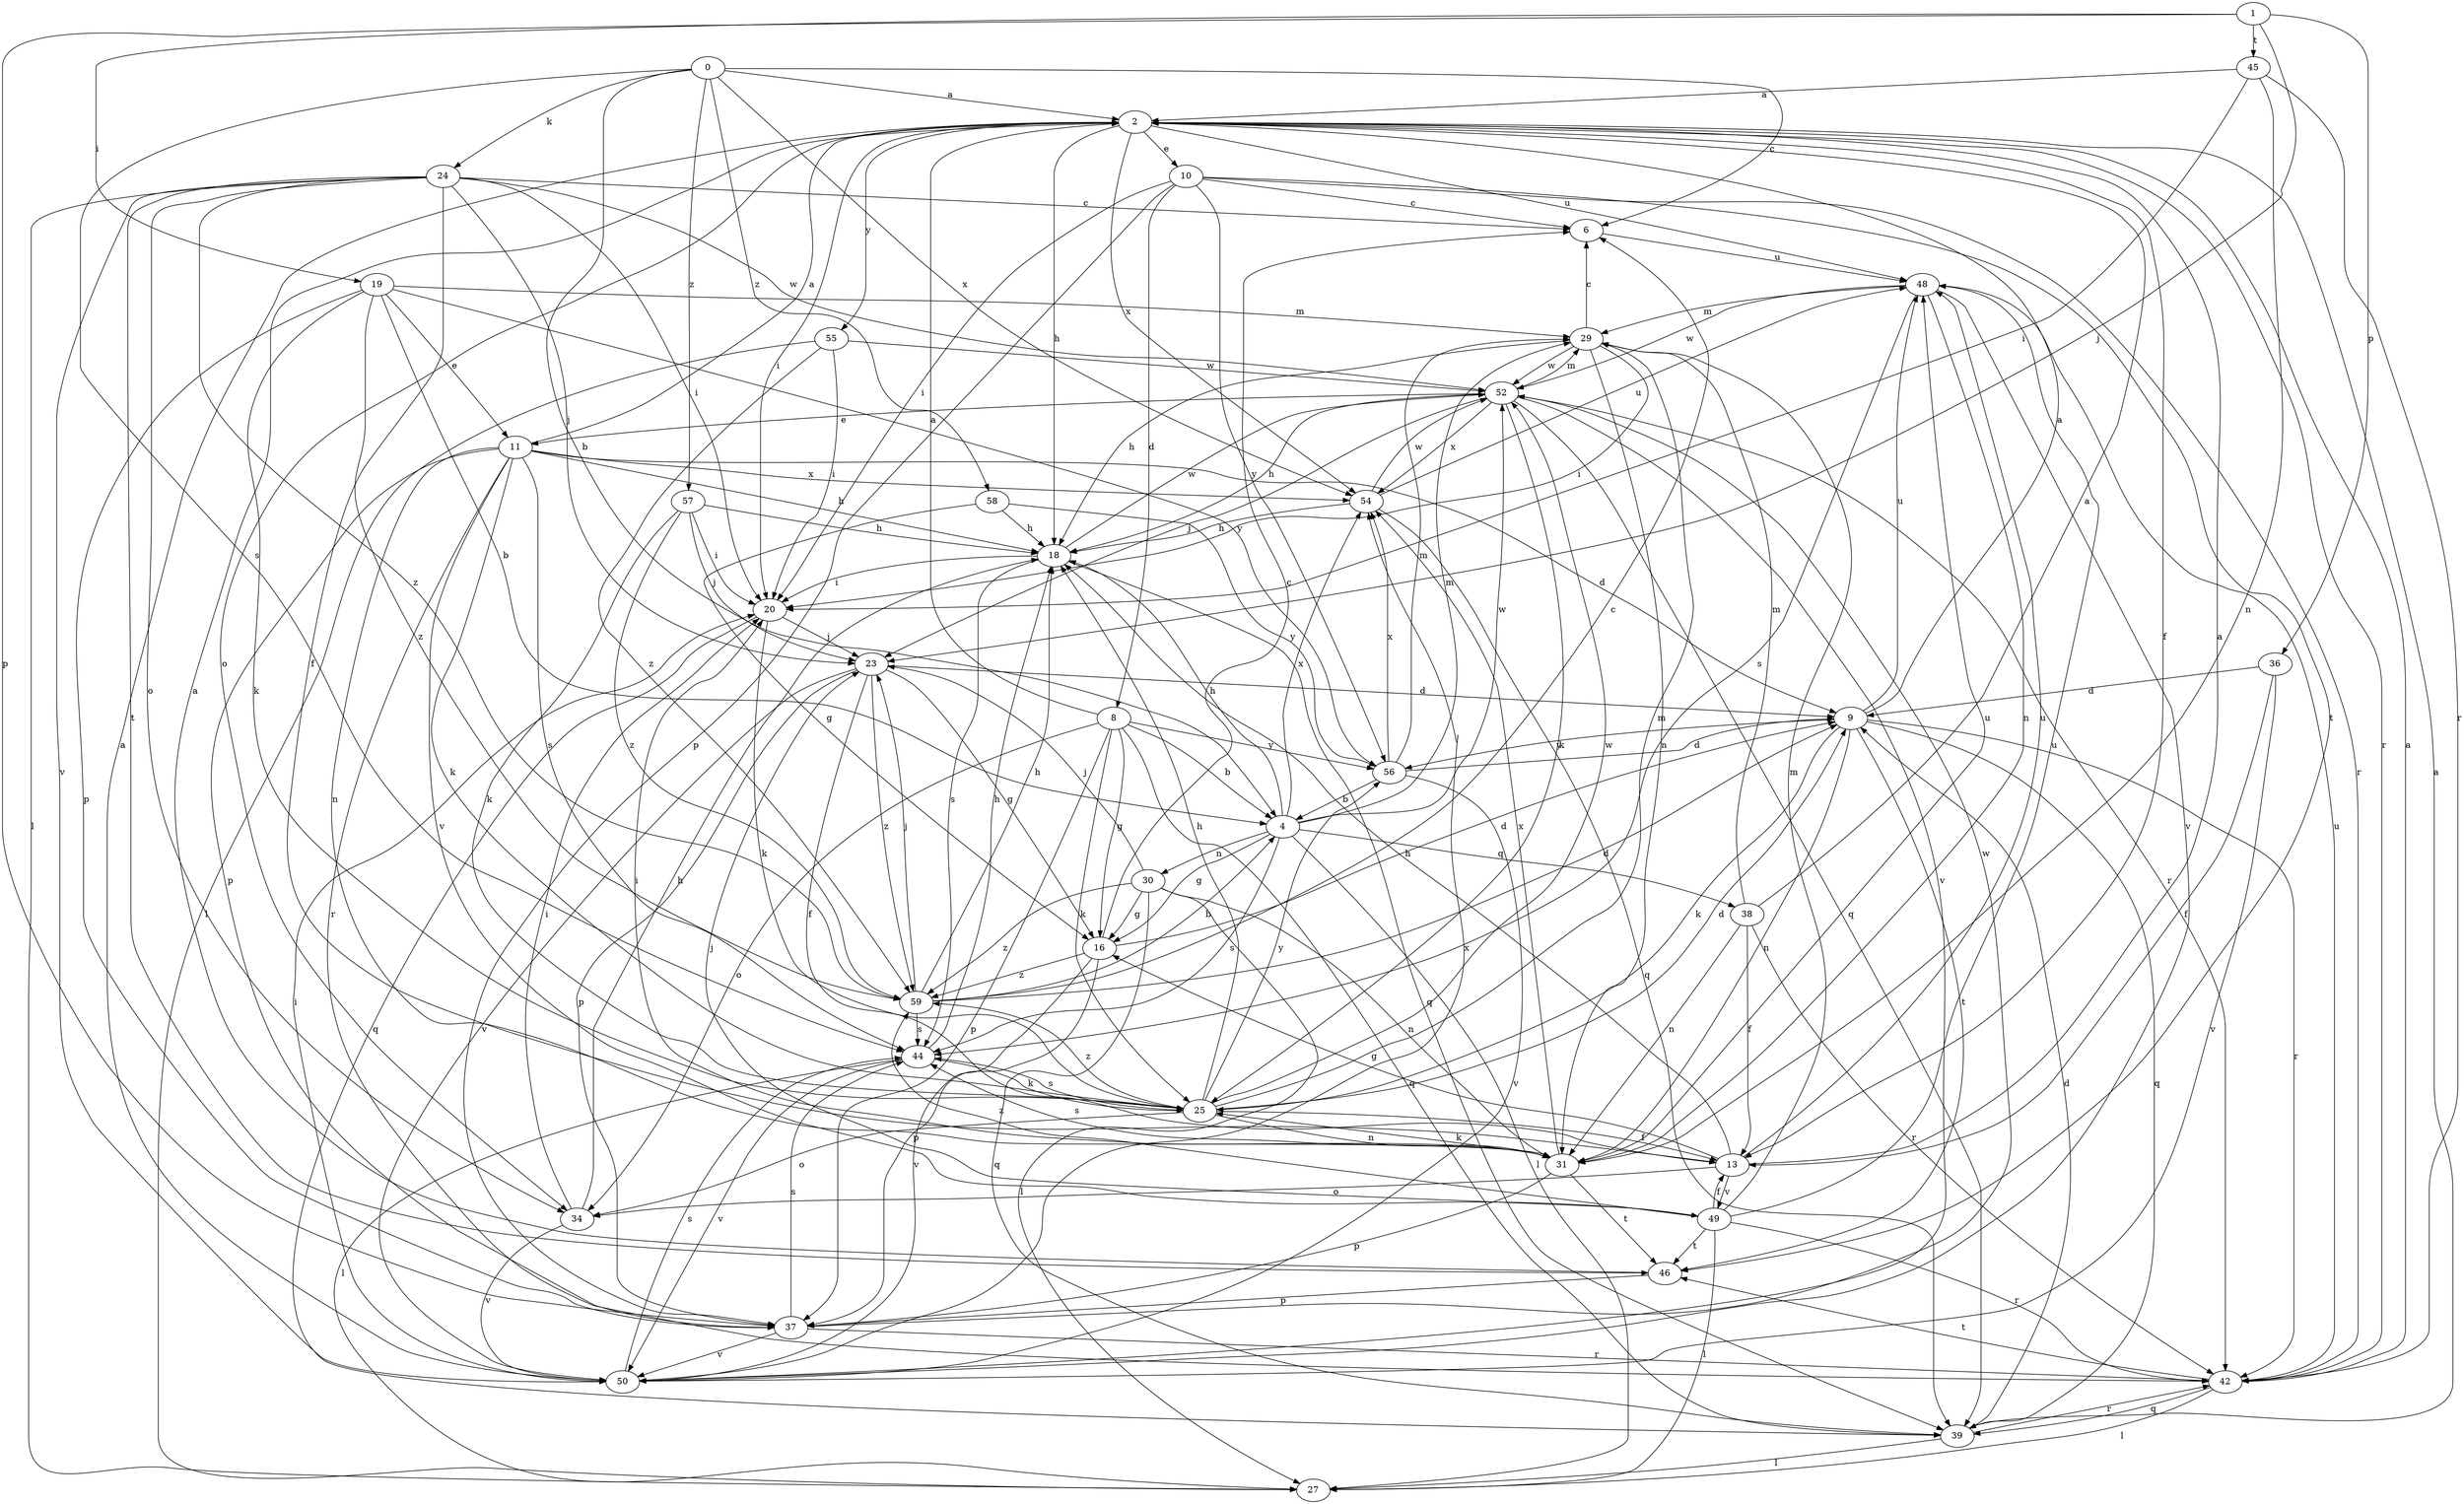 strict digraph  {
0;
1;
2;
4;
6;
8;
9;
10;
11;
13;
16;
18;
19;
20;
23;
24;
25;
27;
29;
30;
31;
34;
36;
37;
38;
39;
42;
44;
45;
46;
48;
49;
50;
52;
54;
55;
56;
57;
58;
59;
0 -> 2  [label=a];
0 -> 4  [label=b];
0 -> 6  [label=c];
0 -> 24  [label=k];
0 -> 44  [label=s];
0 -> 54  [label=x];
0 -> 57  [label=z];
0 -> 58  [label=z];
1 -> 19  [label=i];
1 -> 23  [label=j];
1 -> 36  [label=p];
1 -> 37  [label=p];
1 -> 45  [label=t];
2 -> 10  [label=e];
2 -> 13  [label=f];
2 -> 18  [label=h];
2 -> 20  [label=i];
2 -> 34  [label=o];
2 -> 42  [label=r];
2 -> 48  [label=u];
2 -> 54  [label=x];
2 -> 55  [label=y];
4 -> 16  [label=g];
4 -> 18  [label=h];
4 -> 27  [label=l];
4 -> 29  [label=m];
4 -> 30  [label=n];
4 -> 38  [label=q];
4 -> 44  [label=s];
4 -> 52  [label=w];
4 -> 54  [label=x];
6 -> 48  [label=u];
8 -> 2  [label=a];
8 -> 4  [label=b];
8 -> 16  [label=g];
8 -> 25  [label=k];
8 -> 34  [label=o];
8 -> 37  [label=p];
8 -> 39  [label=q];
8 -> 56  [label=y];
9 -> 2  [label=a];
9 -> 25  [label=k];
9 -> 31  [label=n];
9 -> 39  [label=q];
9 -> 42  [label=r];
9 -> 46  [label=t];
9 -> 48  [label=u];
9 -> 56  [label=y];
10 -> 6  [label=c];
10 -> 8  [label=d];
10 -> 20  [label=i];
10 -> 37  [label=p];
10 -> 42  [label=r];
10 -> 46  [label=t];
10 -> 56  [label=y];
11 -> 2  [label=a];
11 -> 9  [label=d];
11 -> 18  [label=h];
11 -> 25  [label=k];
11 -> 31  [label=n];
11 -> 37  [label=p];
11 -> 42  [label=r];
11 -> 44  [label=s];
11 -> 49  [label=v];
11 -> 54  [label=x];
13 -> 2  [label=a];
13 -> 16  [label=g];
13 -> 18  [label=h];
13 -> 34  [label=o];
13 -> 48  [label=u];
13 -> 49  [label=v];
16 -> 6  [label=c];
16 -> 9  [label=d];
16 -> 37  [label=p];
16 -> 50  [label=v];
16 -> 59  [label=z];
18 -> 20  [label=i];
18 -> 39  [label=q];
18 -> 44  [label=s];
18 -> 52  [label=w];
19 -> 4  [label=b];
19 -> 11  [label=e];
19 -> 25  [label=k];
19 -> 29  [label=m];
19 -> 37  [label=p];
19 -> 56  [label=y];
19 -> 59  [label=z];
20 -> 23  [label=j];
20 -> 25  [label=k];
20 -> 39  [label=q];
23 -> 9  [label=d];
23 -> 13  [label=f];
23 -> 16  [label=g];
23 -> 37  [label=p];
23 -> 50  [label=v];
23 -> 59  [label=z];
24 -> 6  [label=c];
24 -> 13  [label=f];
24 -> 20  [label=i];
24 -> 23  [label=j];
24 -> 27  [label=l];
24 -> 34  [label=o];
24 -> 46  [label=t];
24 -> 50  [label=v];
24 -> 52  [label=w];
24 -> 59  [label=z];
25 -> 9  [label=d];
25 -> 13  [label=f];
25 -> 18  [label=h];
25 -> 29  [label=m];
25 -> 31  [label=n];
25 -> 34  [label=o];
25 -> 44  [label=s];
25 -> 52  [label=w];
25 -> 56  [label=y];
25 -> 59  [label=z];
29 -> 6  [label=c];
29 -> 18  [label=h];
29 -> 20  [label=i];
29 -> 31  [label=n];
29 -> 52  [label=w];
30 -> 16  [label=g];
30 -> 23  [label=j];
30 -> 27  [label=l];
30 -> 31  [label=n];
30 -> 39  [label=q];
30 -> 59  [label=z];
31 -> 20  [label=i];
31 -> 25  [label=k];
31 -> 37  [label=p];
31 -> 44  [label=s];
31 -> 46  [label=t];
31 -> 48  [label=u];
31 -> 54  [label=x];
34 -> 18  [label=h];
34 -> 20  [label=i];
34 -> 50  [label=v];
36 -> 9  [label=d];
36 -> 13  [label=f];
36 -> 50  [label=v];
37 -> 42  [label=r];
37 -> 44  [label=s];
37 -> 50  [label=v];
37 -> 52  [label=w];
38 -> 2  [label=a];
38 -> 13  [label=f];
38 -> 29  [label=m];
38 -> 31  [label=n];
38 -> 42  [label=r];
39 -> 2  [label=a];
39 -> 9  [label=d];
39 -> 27  [label=l];
39 -> 42  [label=r];
42 -> 2  [label=a];
42 -> 27  [label=l];
42 -> 39  [label=q];
42 -> 46  [label=t];
42 -> 48  [label=u];
44 -> 18  [label=h];
44 -> 25  [label=k];
44 -> 27  [label=l];
44 -> 50  [label=v];
45 -> 2  [label=a];
45 -> 20  [label=i];
45 -> 31  [label=n];
45 -> 42  [label=r];
46 -> 2  [label=a];
46 -> 37  [label=p];
48 -> 29  [label=m];
48 -> 31  [label=n];
48 -> 44  [label=s];
48 -> 50  [label=v];
48 -> 52  [label=w];
49 -> 13  [label=f];
49 -> 23  [label=j];
49 -> 27  [label=l];
49 -> 29  [label=m];
49 -> 42  [label=r];
49 -> 46  [label=t];
49 -> 48  [label=u];
49 -> 59  [label=z];
50 -> 2  [label=a];
50 -> 20  [label=i];
50 -> 44  [label=s];
50 -> 54  [label=x];
52 -> 11  [label=e];
52 -> 18  [label=h];
52 -> 23  [label=j];
52 -> 25  [label=k];
52 -> 29  [label=m];
52 -> 39  [label=q];
52 -> 42  [label=r];
52 -> 50  [label=v];
52 -> 54  [label=x];
54 -> 18  [label=h];
54 -> 39  [label=q];
54 -> 48  [label=u];
54 -> 52  [label=w];
55 -> 20  [label=i];
55 -> 27  [label=l];
55 -> 52  [label=w];
55 -> 59  [label=z];
56 -> 4  [label=b];
56 -> 9  [label=d];
56 -> 29  [label=m];
56 -> 50  [label=v];
56 -> 54  [label=x];
57 -> 18  [label=h];
57 -> 20  [label=i];
57 -> 23  [label=j];
57 -> 25  [label=k];
57 -> 59  [label=z];
58 -> 16  [label=g];
58 -> 18  [label=h];
58 -> 56  [label=y];
59 -> 4  [label=b];
59 -> 6  [label=c];
59 -> 9  [label=d];
59 -> 18  [label=h];
59 -> 23  [label=j];
59 -> 44  [label=s];
}
